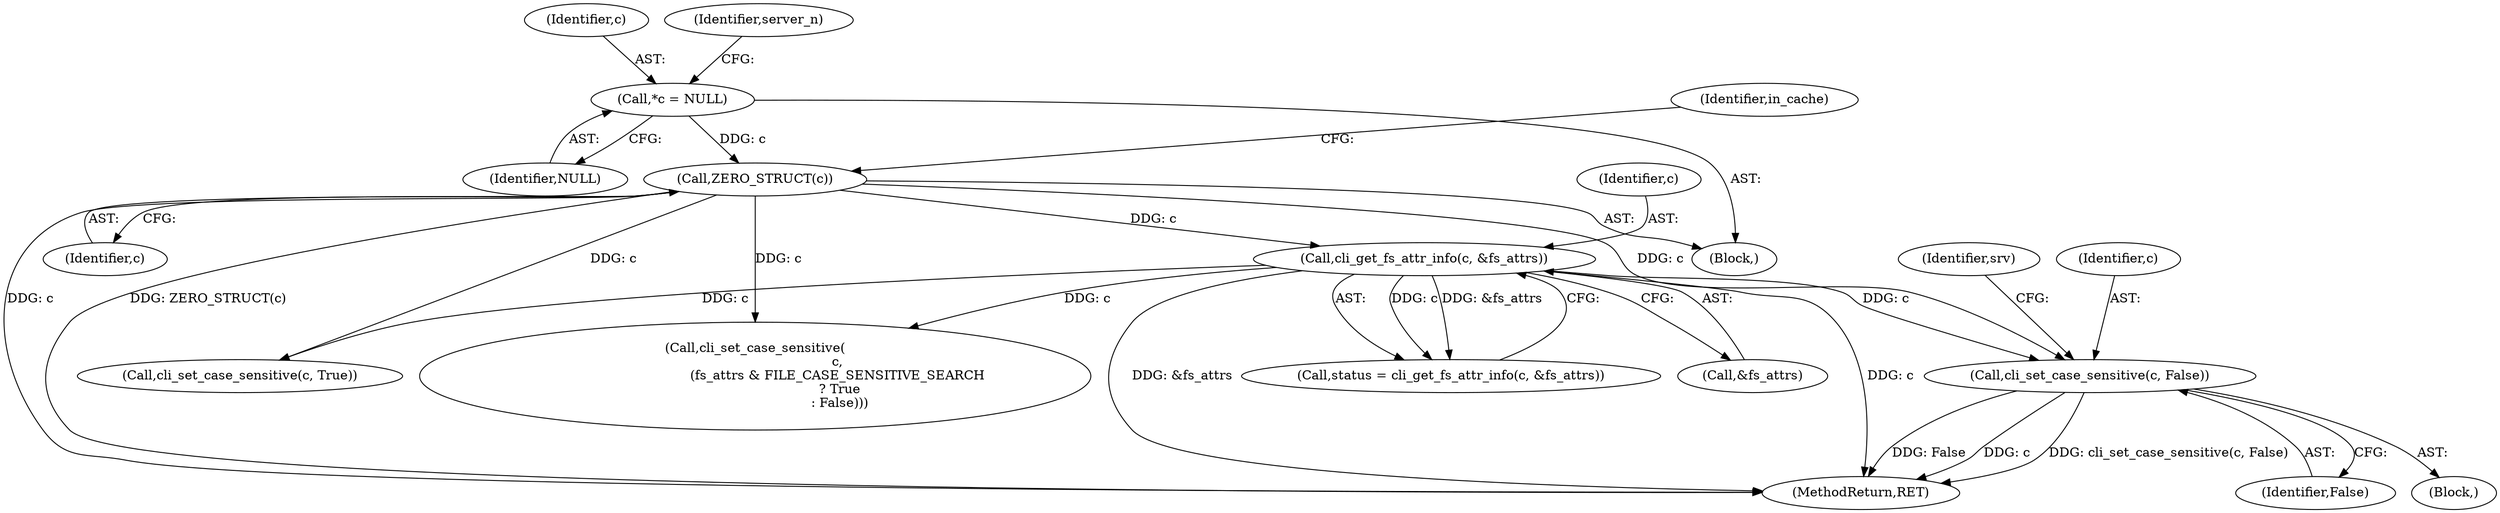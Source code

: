digraph "0_samba_1ba49b8f389eda3414b14410c7fbcb4041ca06b1@pointer" {
"1000351" [label="(Call,cli_set_case_sensitive(c, False))"];
"1000327" [label="(Call,cli_get_fs_attr_info(c, &fs_attrs))"];
"1000174" [label="(Call,ZERO_STRUCT(c))"];
"1000135" [label="(Call,*c = NULL)"];
"1000353" [label="(Identifier,False)"];
"1000137" [label="(Identifier,NULL)"];
"1000351" [label="(Call,cli_set_case_sensitive(c, False))"];
"1000174" [label="(Call,ZERO_STRUCT(c))"];
"1000346" [label="(Call,cli_set_case_sensitive(c, True))"];
"1000136" [label="(Identifier,c)"];
"1000175" [label="(Identifier,c)"];
"1000350" [label="(Block,)"];
"1000496" [label="(MethodReturn,RET)"];
"1000329" [label="(Call,&fs_attrs)"];
"1000328" [label="(Identifier,c)"];
"1000178" [label="(Identifier,in_cache)"];
"1000378" [label="(Identifier,srv)"];
"1000369" [label="(Call,cli_set_case_sensitive(\n                                        c,\n                                        (fs_attrs & FILE_CASE_SENSITIVE_SEARCH\n                                         ? True\n                                         : False)))"];
"1000135" [label="(Call,*c = NULL)"];
"1000140" [label="(Identifier,server_n)"];
"1000325" [label="(Call,status = cli_get_fs_attr_info(c, &fs_attrs))"];
"1000125" [label="(Block,)"];
"1000352" [label="(Identifier,c)"];
"1000327" [label="(Call,cli_get_fs_attr_info(c, &fs_attrs))"];
"1000351" -> "1000350"  [label="AST: "];
"1000351" -> "1000353"  [label="CFG: "];
"1000352" -> "1000351"  [label="AST: "];
"1000353" -> "1000351"  [label="AST: "];
"1000378" -> "1000351"  [label="CFG: "];
"1000351" -> "1000496"  [label="DDG: cli_set_case_sensitive(c, False)"];
"1000351" -> "1000496"  [label="DDG: False"];
"1000351" -> "1000496"  [label="DDG: c"];
"1000327" -> "1000351"  [label="DDG: c"];
"1000174" -> "1000351"  [label="DDG: c"];
"1000327" -> "1000325"  [label="AST: "];
"1000327" -> "1000329"  [label="CFG: "];
"1000328" -> "1000327"  [label="AST: "];
"1000329" -> "1000327"  [label="AST: "];
"1000325" -> "1000327"  [label="CFG: "];
"1000327" -> "1000496"  [label="DDG: c"];
"1000327" -> "1000496"  [label="DDG: &fs_attrs"];
"1000327" -> "1000325"  [label="DDG: c"];
"1000327" -> "1000325"  [label="DDG: &fs_attrs"];
"1000174" -> "1000327"  [label="DDG: c"];
"1000327" -> "1000346"  [label="DDG: c"];
"1000327" -> "1000369"  [label="DDG: c"];
"1000174" -> "1000125"  [label="AST: "];
"1000174" -> "1000175"  [label="CFG: "];
"1000175" -> "1000174"  [label="AST: "];
"1000178" -> "1000174"  [label="CFG: "];
"1000174" -> "1000496"  [label="DDG: ZERO_STRUCT(c)"];
"1000174" -> "1000496"  [label="DDG: c"];
"1000135" -> "1000174"  [label="DDG: c"];
"1000174" -> "1000346"  [label="DDG: c"];
"1000174" -> "1000369"  [label="DDG: c"];
"1000135" -> "1000125"  [label="AST: "];
"1000135" -> "1000137"  [label="CFG: "];
"1000136" -> "1000135"  [label="AST: "];
"1000137" -> "1000135"  [label="AST: "];
"1000140" -> "1000135"  [label="CFG: "];
}
